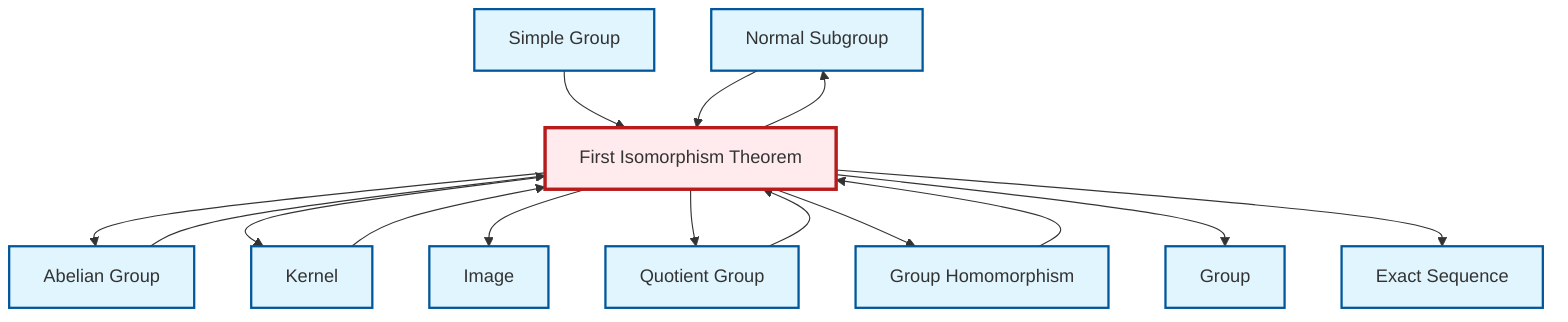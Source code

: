 graph TD
    classDef definition fill:#e1f5fe,stroke:#01579b,stroke-width:2px
    classDef theorem fill:#f3e5f5,stroke:#4a148c,stroke-width:2px
    classDef axiom fill:#fff3e0,stroke:#e65100,stroke-width:2px
    classDef example fill:#e8f5e9,stroke:#1b5e20,stroke-width:2px
    classDef current fill:#ffebee,stroke:#b71c1c,stroke-width:3px
    def-normal-subgroup["Normal Subgroup"]:::definition
    def-homomorphism["Group Homomorphism"]:::definition
    def-image["Image"]:::definition
    def-abelian-group["Abelian Group"]:::definition
    thm-first-isomorphism["First Isomorphism Theorem"]:::theorem
    def-quotient-group["Quotient Group"]:::definition
    def-group["Group"]:::definition
    def-simple-group["Simple Group"]:::definition
    def-kernel["Kernel"]:::definition
    def-exact-sequence["Exact Sequence"]:::definition
    thm-first-isomorphism --> def-abelian-group
    thm-first-isomorphism --> def-kernel
    thm-first-isomorphism --> def-image
    thm-first-isomorphism --> def-quotient-group
    thm-first-isomorphism --> def-homomorphism
    def-simple-group --> thm-first-isomorphism
    thm-first-isomorphism --> def-group
    def-kernel --> thm-first-isomorphism
    def-normal-subgroup --> thm-first-isomorphism
    thm-first-isomorphism --> def-exact-sequence
    thm-first-isomorphism --> def-normal-subgroup
    def-quotient-group --> thm-first-isomorphism
    def-homomorphism --> thm-first-isomorphism
    def-abelian-group --> thm-first-isomorphism
    class thm-first-isomorphism current